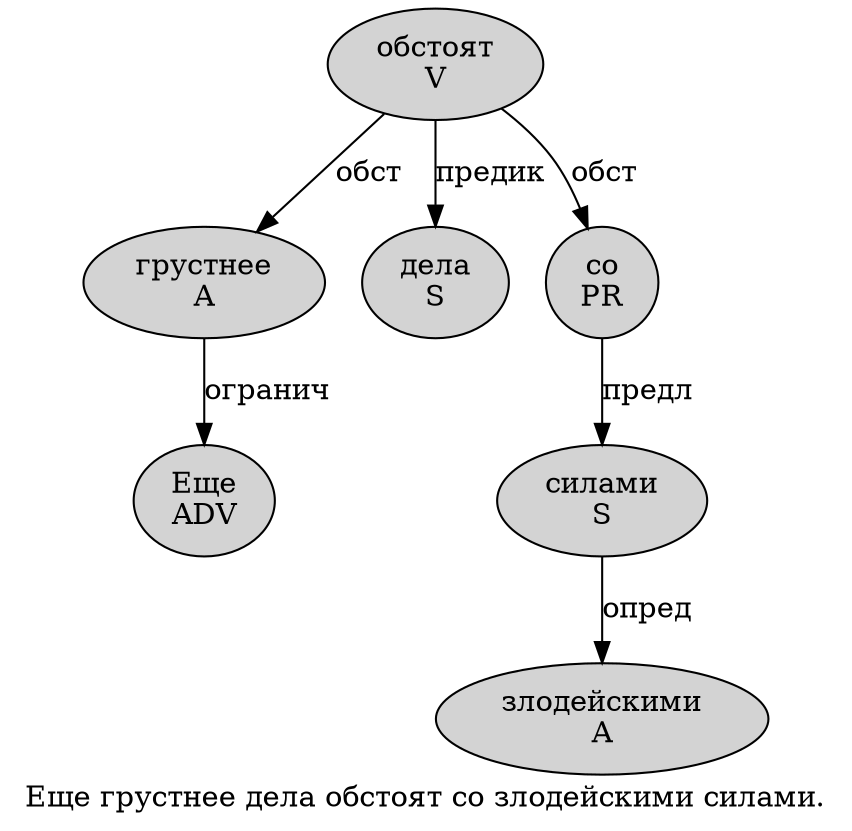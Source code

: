 digraph SENTENCE_2571 {
	graph [label="Еще грустнее дела обстоят со злодейскими силами."]
	node [style=filled]
		0 [label="Еще
ADV" color="" fillcolor=lightgray penwidth=1 shape=ellipse]
		1 [label="грустнее
A" color="" fillcolor=lightgray penwidth=1 shape=ellipse]
		2 [label="дела
S" color="" fillcolor=lightgray penwidth=1 shape=ellipse]
		3 [label="обстоят
V" color="" fillcolor=lightgray penwidth=1 shape=ellipse]
		4 [label="со
PR" color="" fillcolor=lightgray penwidth=1 shape=ellipse]
		5 [label="злодейскими
A" color="" fillcolor=lightgray penwidth=1 shape=ellipse]
		6 [label="силами
S" color="" fillcolor=lightgray penwidth=1 shape=ellipse]
			1 -> 0 [label="огранич"]
			3 -> 1 [label="обст"]
			3 -> 2 [label="предик"]
			3 -> 4 [label="обст"]
			6 -> 5 [label="опред"]
			4 -> 6 [label="предл"]
}